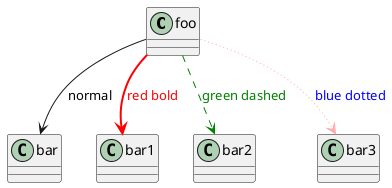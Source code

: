 @startuml
class foo
foo --> bar : normal
foo --> bar1 #line:red;line.bold;text:red : red bold
foo --> bar2 #line.dashed;line:green;text:green : green dashed
foo --> bar3 #FFAAAA;line.dotted;text:blue : blue dotted
@enduml